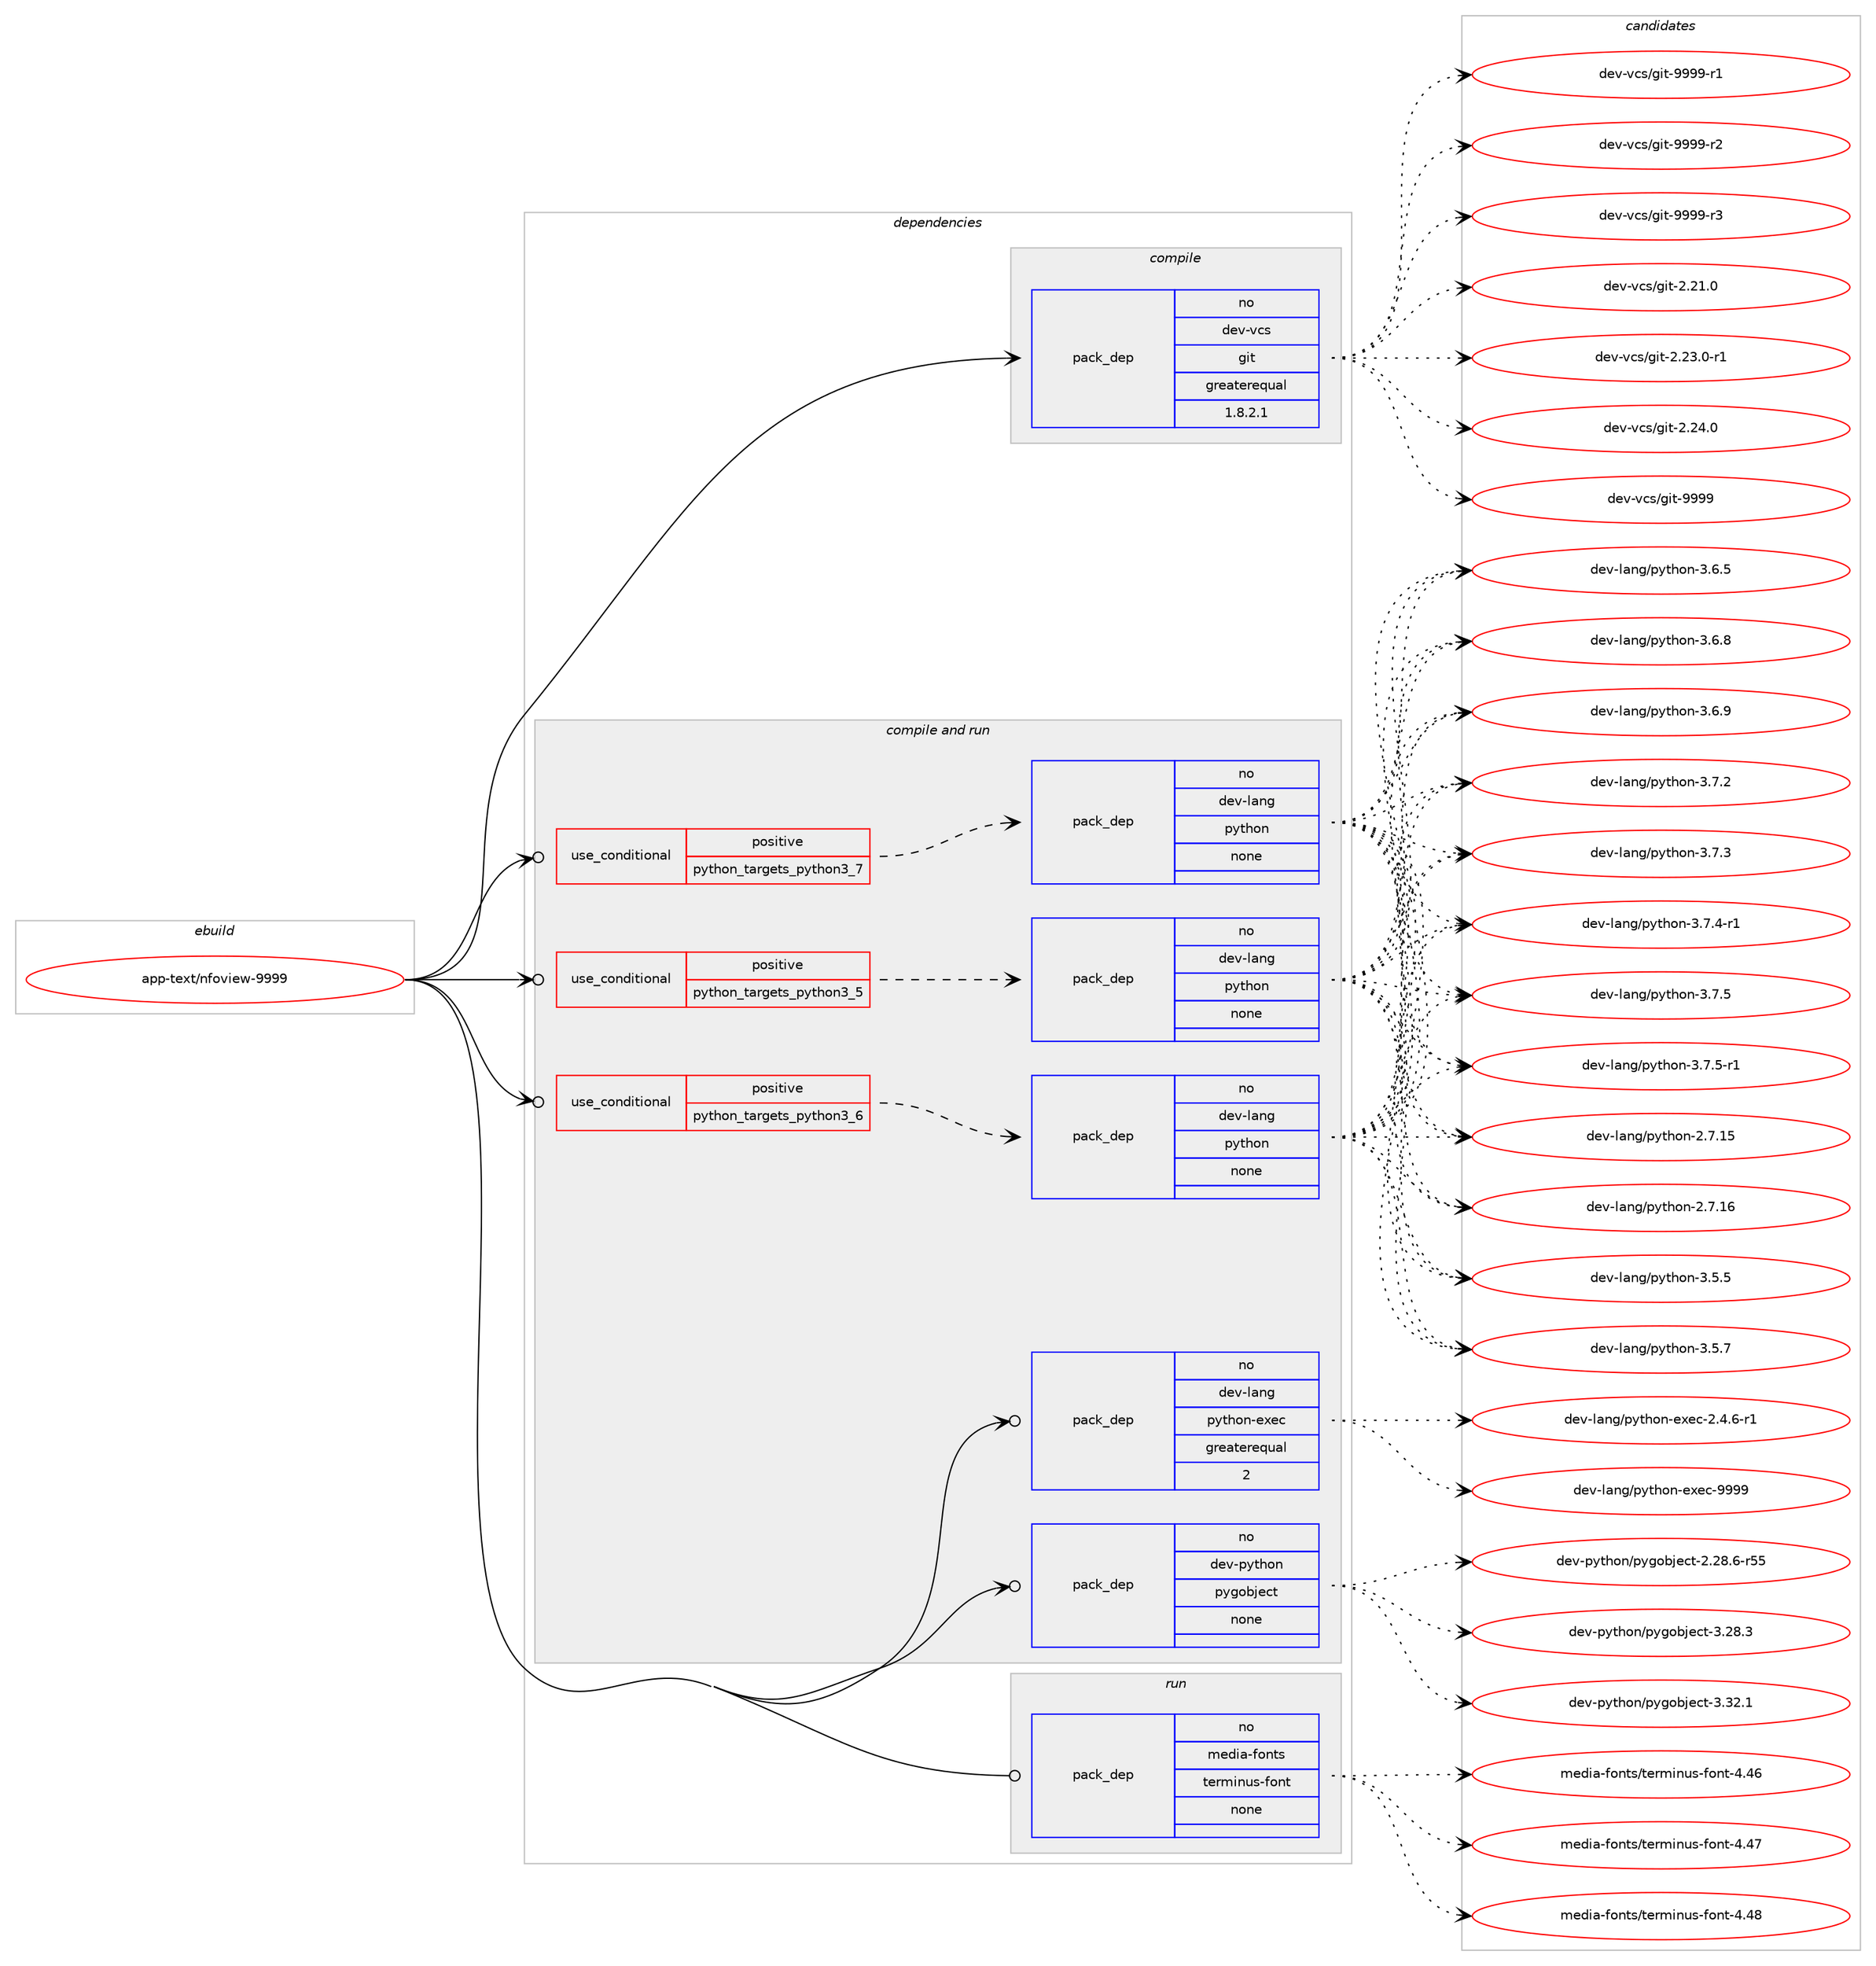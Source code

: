 digraph prolog {

# *************
# Graph options
# *************

newrank=true;
concentrate=true;
compound=true;
graph [rankdir=LR,fontname=Helvetica,fontsize=10,ranksep=1.5];#, ranksep=2.5, nodesep=0.2];
edge  [arrowhead=vee];
node  [fontname=Helvetica,fontsize=10];

# **********
# The ebuild
# **********

subgraph cluster_leftcol {
color=gray;
rank=same;
label=<<i>ebuild</i>>;
id [label="app-text/nfoview-9999", color=red, width=4, href="../app-text/nfoview-9999.svg"];
}

# ****************
# The dependencies
# ****************

subgraph cluster_midcol {
color=gray;
label=<<i>dependencies</i>>;
subgraph cluster_compile {
fillcolor="#eeeeee";
style=filled;
label=<<i>compile</i>>;
subgraph pack379258 {
dependency510055 [label=<<TABLE BORDER="0" CELLBORDER="1" CELLSPACING="0" CELLPADDING="4" WIDTH="220"><TR><TD ROWSPAN="6" CELLPADDING="30">pack_dep</TD></TR><TR><TD WIDTH="110">no</TD></TR><TR><TD>dev-vcs</TD></TR><TR><TD>git</TD></TR><TR><TD>greaterequal</TD></TR><TR><TD>1.8.2.1</TD></TR></TABLE>>, shape=none, color=blue];
}
id:e -> dependency510055:w [weight=20,style="solid",arrowhead="vee"];
}
subgraph cluster_compileandrun {
fillcolor="#eeeeee";
style=filled;
label=<<i>compile and run</i>>;
subgraph cond121557 {
dependency510056 [label=<<TABLE BORDER="0" CELLBORDER="1" CELLSPACING="0" CELLPADDING="4"><TR><TD ROWSPAN="3" CELLPADDING="10">use_conditional</TD></TR><TR><TD>positive</TD></TR><TR><TD>python_targets_python3_5</TD></TR></TABLE>>, shape=none, color=red];
subgraph pack379259 {
dependency510057 [label=<<TABLE BORDER="0" CELLBORDER="1" CELLSPACING="0" CELLPADDING="4" WIDTH="220"><TR><TD ROWSPAN="6" CELLPADDING="30">pack_dep</TD></TR><TR><TD WIDTH="110">no</TD></TR><TR><TD>dev-lang</TD></TR><TR><TD>python</TD></TR><TR><TD>none</TD></TR><TR><TD></TD></TR></TABLE>>, shape=none, color=blue];
}
dependency510056:e -> dependency510057:w [weight=20,style="dashed",arrowhead="vee"];
}
id:e -> dependency510056:w [weight=20,style="solid",arrowhead="odotvee"];
subgraph cond121558 {
dependency510058 [label=<<TABLE BORDER="0" CELLBORDER="1" CELLSPACING="0" CELLPADDING="4"><TR><TD ROWSPAN="3" CELLPADDING="10">use_conditional</TD></TR><TR><TD>positive</TD></TR><TR><TD>python_targets_python3_6</TD></TR></TABLE>>, shape=none, color=red];
subgraph pack379260 {
dependency510059 [label=<<TABLE BORDER="0" CELLBORDER="1" CELLSPACING="0" CELLPADDING="4" WIDTH="220"><TR><TD ROWSPAN="6" CELLPADDING="30">pack_dep</TD></TR><TR><TD WIDTH="110">no</TD></TR><TR><TD>dev-lang</TD></TR><TR><TD>python</TD></TR><TR><TD>none</TD></TR><TR><TD></TD></TR></TABLE>>, shape=none, color=blue];
}
dependency510058:e -> dependency510059:w [weight=20,style="dashed",arrowhead="vee"];
}
id:e -> dependency510058:w [weight=20,style="solid",arrowhead="odotvee"];
subgraph cond121559 {
dependency510060 [label=<<TABLE BORDER="0" CELLBORDER="1" CELLSPACING="0" CELLPADDING="4"><TR><TD ROWSPAN="3" CELLPADDING="10">use_conditional</TD></TR><TR><TD>positive</TD></TR><TR><TD>python_targets_python3_7</TD></TR></TABLE>>, shape=none, color=red];
subgraph pack379261 {
dependency510061 [label=<<TABLE BORDER="0" CELLBORDER="1" CELLSPACING="0" CELLPADDING="4" WIDTH="220"><TR><TD ROWSPAN="6" CELLPADDING="30">pack_dep</TD></TR><TR><TD WIDTH="110">no</TD></TR><TR><TD>dev-lang</TD></TR><TR><TD>python</TD></TR><TR><TD>none</TD></TR><TR><TD></TD></TR></TABLE>>, shape=none, color=blue];
}
dependency510060:e -> dependency510061:w [weight=20,style="dashed",arrowhead="vee"];
}
id:e -> dependency510060:w [weight=20,style="solid",arrowhead="odotvee"];
subgraph pack379262 {
dependency510062 [label=<<TABLE BORDER="0" CELLBORDER="1" CELLSPACING="0" CELLPADDING="4" WIDTH="220"><TR><TD ROWSPAN="6" CELLPADDING="30">pack_dep</TD></TR><TR><TD WIDTH="110">no</TD></TR><TR><TD>dev-lang</TD></TR><TR><TD>python-exec</TD></TR><TR><TD>greaterequal</TD></TR><TR><TD>2</TD></TR></TABLE>>, shape=none, color=blue];
}
id:e -> dependency510062:w [weight=20,style="solid",arrowhead="odotvee"];
subgraph pack379263 {
dependency510063 [label=<<TABLE BORDER="0" CELLBORDER="1" CELLSPACING="0" CELLPADDING="4" WIDTH="220"><TR><TD ROWSPAN="6" CELLPADDING="30">pack_dep</TD></TR><TR><TD WIDTH="110">no</TD></TR><TR><TD>dev-python</TD></TR><TR><TD>pygobject</TD></TR><TR><TD>none</TD></TR><TR><TD></TD></TR></TABLE>>, shape=none, color=blue];
}
id:e -> dependency510063:w [weight=20,style="solid",arrowhead="odotvee"];
}
subgraph cluster_run {
fillcolor="#eeeeee";
style=filled;
label=<<i>run</i>>;
subgraph pack379264 {
dependency510064 [label=<<TABLE BORDER="0" CELLBORDER="1" CELLSPACING="0" CELLPADDING="4" WIDTH="220"><TR><TD ROWSPAN="6" CELLPADDING="30">pack_dep</TD></TR><TR><TD WIDTH="110">no</TD></TR><TR><TD>media-fonts</TD></TR><TR><TD>terminus-font</TD></TR><TR><TD>none</TD></TR><TR><TD></TD></TR></TABLE>>, shape=none, color=blue];
}
id:e -> dependency510064:w [weight=20,style="solid",arrowhead="odot"];
}
}

# **************
# The candidates
# **************

subgraph cluster_choices {
rank=same;
color=gray;
label=<<i>candidates</i>>;

subgraph choice379258 {
color=black;
nodesep=1;
choice10010111845118991154710310511645504650494648 [label="dev-vcs/git-2.21.0", color=red, width=4,href="../dev-vcs/git-2.21.0.svg"];
choice100101118451189911547103105116455046505146484511449 [label="dev-vcs/git-2.23.0-r1", color=red, width=4,href="../dev-vcs/git-2.23.0-r1.svg"];
choice10010111845118991154710310511645504650524648 [label="dev-vcs/git-2.24.0", color=red, width=4,href="../dev-vcs/git-2.24.0.svg"];
choice1001011184511899115471031051164557575757 [label="dev-vcs/git-9999", color=red, width=4,href="../dev-vcs/git-9999.svg"];
choice10010111845118991154710310511645575757574511449 [label="dev-vcs/git-9999-r1", color=red, width=4,href="../dev-vcs/git-9999-r1.svg"];
choice10010111845118991154710310511645575757574511450 [label="dev-vcs/git-9999-r2", color=red, width=4,href="../dev-vcs/git-9999-r2.svg"];
choice10010111845118991154710310511645575757574511451 [label="dev-vcs/git-9999-r3", color=red, width=4,href="../dev-vcs/git-9999-r3.svg"];
dependency510055:e -> choice10010111845118991154710310511645504650494648:w [style=dotted,weight="100"];
dependency510055:e -> choice100101118451189911547103105116455046505146484511449:w [style=dotted,weight="100"];
dependency510055:e -> choice10010111845118991154710310511645504650524648:w [style=dotted,weight="100"];
dependency510055:e -> choice1001011184511899115471031051164557575757:w [style=dotted,weight="100"];
dependency510055:e -> choice10010111845118991154710310511645575757574511449:w [style=dotted,weight="100"];
dependency510055:e -> choice10010111845118991154710310511645575757574511450:w [style=dotted,weight="100"];
dependency510055:e -> choice10010111845118991154710310511645575757574511451:w [style=dotted,weight="100"];
}
subgraph choice379259 {
color=black;
nodesep=1;
choice10010111845108971101034711212111610411111045504655464953 [label="dev-lang/python-2.7.15", color=red, width=4,href="../dev-lang/python-2.7.15.svg"];
choice10010111845108971101034711212111610411111045504655464954 [label="dev-lang/python-2.7.16", color=red, width=4,href="../dev-lang/python-2.7.16.svg"];
choice100101118451089711010347112121116104111110455146534653 [label="dev-lang/python-3.5.5", color=red, width=4,href="../dev-lang/python-3.5.5.svg"];
choice100101118451089711010347112121116104111110455146534655 [label="dev-lang/python-3.5.7", color=red, width=4,href="../dev-lang/python-3.5.7.svg"];
choice100101118451089711010347112121116104111110455146544653 [label="dev-lang/python-3.6.5", color=red, width=4,href="../dev-lang/python-3.6.5.svg"];
choice100101118451089711010347112121116104111110455146544656 [label="dev-lang/python-3.6.8", color=red, width=4,href="../dev-lang/python-3.6.8.svg"];
choice100101118451089711010347112121116104111110455146544657 [label="dev-lang/python-3.6.9", color=red, width=4,href="../dev-lang/python-3.6.9.svg"];
choice100101118451089711010347112121116104111110455146554650 [label="dev-lang/python-3.7.2", color=red, width=4,href="../dev-lang/python-3.7.2.svg"];
choice100101118451089711010347112121116104111110455146554651 [label="dev-lang/python-3.7.3", color=red, width=4,href="../dev-lang/python-3.7.3.svg"];
choice1001011184510897110103471121211161041111104551465546524511449 [label="dev-lang/python-3.7.4-r1", color=red, width=4,href="../dev-lang/python-3.7.4-r1.svg"];
choice100101118451089711010347112121116104111110455146554653 [label="dev-lang/python-3.7.5", color=red, width=4,href="../dev-lang/python-3.7.5.svg"];
choice1001011184510897110103471121211161041111104551465546534511449 [label="dev-lang/python-3.7.5-r1", color=red, width=4,href="../dev-lang/python-3.7.5-r1.svg"];
dependency510057:e -> choice10010111845108971101034711212111610411111045504655464953:w [style=dotted,weight="100"];
dependency510057:e -> choice10010111845108971101034711212111610411111045504655464954:w [style=dotted,weight="100"];
dependency510057:e -> choice100101118451089711010347112121116104111110455146534653:w [style=dotted,weight="100"];
dependency510057:e -> choice100101118451089711010347112121116104111110455146534655:w [style=dotted,weight="100"];
dependency510057:e -> choice100101118451089711010347112121116104111110455146544653:w [style=dotted,weight="100"];
dependency510057:e -> choice100101118451089711010347112121116104111110455146544656:w [style=dotted,weight="100"];
dependency510057:e -> choice100101118451089711010347112121116104111110455146544657:w [style=dotted,weight="100"];
dependency510057:e -> choice100101118451089711010347112121116104111110455146554650:w [style=dotted,weight="100"];
dependency510057:e -> choice100101118451089711010347112121116104111110455146554651:w [style=dotted,weight="100"];
dependency510057:e -> choice1001011184510897110103471121211161041111104551465546524511449:w [style=dotted,weight="100"];
dependency510057:e -> choice100101118451089711010347112121116104111110455146554653:w [style=dotted,weight="100"];
dependency510057:e -> choice1001011184510897110103471121211161041111104551465546534511449:w [style=dotted,weight="100"];
}
subgraph choice379260 {
color=black;
nodesep=1;
choice10010111845108971101034711212111610411111045504655464953 [label="dev-lang/python-2.7.15", color=red, width=4,href="../dev-lang/python-2.7.15.svg"];
choice10010111845108971101034711212111610411111045504655464954 [label="dev-lang/python-2.7.16", color=red, width=4,href="../dev-lang/python-2.7.16.svg"];
choice100101118451089711010347112121116104111110455146534653 [label="dev-lang/python-3.5.5", color=red, width=4,href="../dev-lang/python-3.5.5.svg"];
choice100101118451089711010347112121116104111110455146534655 [label="dev-lang/python-3.5.7", color=red, width=4,href="../dev-lang/python-3.5.7.svg"];
choice100101118451089711010347112121116104111110455146544653 [label="dev-lang/python-3.6.5", color=red, width=4,href="../dev-lang/python-3.6.5.svg"];
choice100101118451089711010347112121116104111110455146544656 [label="dev-lang/python-3.6.8", color=red, width=4,href="../dev-lang/python-3.6.8.svg"];
choice100101118451089711010347112121116104111110455146544657 [label="dev-lang/python-3.6.9", color=red, width=4,href="../dev-lang/python-3.6.9.svg"];
choice100101118451089711010347112121116104111110455146554650 [label="dev-lang/python-3.7.2", color=red, width=4,href="../dev-lang/python-3.7.2.svg"];
choice100101118451089711010347112121116104111110455146554651 [label="dev-lang/python-3.7.3", color=red, width=4,href="../dev-lang/python-3.7.3.svg"];
choice1001011184510897110103471121211161041111104551465546524511449 [label="dev-lang/python-3.7.4-r1", color=red, width=4,href="../dev-lang/python-3.7.4-r1.svg"];
choice100101118451089711010347112121116104111110455146554653 [label="dev-lang/python-3.7.5", color=red, width=4,href="../dev-lang/python-3.7.5.svg"];
choice1001011184510897110103471121211161041111104551465546534511449 [label="dev-lang/python-3.7.5-r1", color=red, width=4,href="../dev-lang/python-3.7.5-r1.svg"];
dependency510059:e -> choice10010111845108971101034711212111610411111045504655464953:w [style=dotted,weight="100"];
dependency510059:e -> choice10010111845108971101034711212111610411111045504655464954:w [style=dotted,weight="100"];
dependency510059:e -> choice100101118451089711010347112121116104111110455146534653:w [style=dotted,weight="100"];
dependency510059:e -> choice100101118451089711010347112121116104111110455146534655:w [style=dotted,weight="100"];
dependency510059:e -> choice100101118451089711010347112121116104111110455146544653:w [style=dotted,weight="100"];
dependency510059:e -> choice100101118451089711010347112121116104111110455146544656:w [style=dotted,weight="100"];
dependency510059:e -> choice100101118451089711010347112121116104111110455146544657:w [style=dotted,weight="100"];
dependency510059:e -> choice100101118451089711010347112121116104111110455146554650:w [style=dotted,weight="100"];
dependency510059:e -> choice100101118451089711010347112121116104111110455146554651:w [style=dotted,weight="100"];
dependency510059:e -> choice1001011184510897110103471121211161041111104551465546524511449:w [style=dotted,weight="100"];
dependency510059:e -> choice100101118451089711010347112121116104111110455146554653:w [style=dotted,weight="100"];
dependency510059:e -> choice1001011184510897110103471121211161041111104551465546534511449:w [style=dotted,weight="100"];
}
subgraph choice379261 {
color=black;
nodesep=1;
choice10010111845108971101034711212111610411111045504655464953 [label="dev-lang/python-2.7.15", color=red, width=4,href="../dev-lang/python-2.7.15.svg"];
choice10010111845108971101034711212111610411111045504655464954 [label="dev-lang/python-2.7.16", color=red, width=4,href="../dev-lang/python-2.7.16.svg"];
choice100101118451089711010347112121116104111110455146534653 [label="dev-lang/python-3.5.5", color=red, width=4,href="../dev-lang/python-3.5.5.svg"];
choice100101118451089711010347112121116104111110455146534655 [label="dev-lang/python-3.5.7", color=red, width=4,href="../dev-lang/python-3.5.7.svg"];
choice100101118451089711010347112121116104111110455146544653 [label="dev-lang/python-3.6.5", color=red, width=4,href="../dev-lang/python-3.6.5.svg"];
choice100101118451089711010347112121116104111110455146544656 [label="dev-lang/python-3.6.8", color=red, width=4,href="../dev-lang/python-3.6.8.svg"];
choice100101118451089711010347112121116104111110455146544657 [label="dev-lang/python-3.6.9", color=red, width=4,href="../dev-lang/python-3.6.9.svg"];
choice100101118451089711010347112121116104111110455146554650 [label="dev-lang/python-3.7.2", color=red, width=4,href="../dev-lang/python-3.7.2.svg"];
choice100101118451089711010347112121116104111110455146554651 [label="dev-lang/python-3.7.3", color=red, width=4,href="../dev-lang/python-3.7.3.svg"];
choice1001011184510897110103471121211161041111104551465546524511449 [label="dev-lang/python-3.7.4-r1", color=red, width=4,href="../dev-lang/python-3.7.4-r1.svg"];
choice100101118451089711010347112121116104111110455146554653 [label="dev-lang/python-3.7.5", color=red, width=4,href="../dev-lang/python-3.7.5.svg"];
choice1001011184510897110103471121211161041111104551465546534511449 [label="dev-lang/python-3.7.5-r1", color=red, width=4,href="../dev-lang/python-3.7.5-r1.svg"];
dependency510061:e -> choice10010111845108971101034711212111610411111045504655464953:w [style=dotted,weight="100"];
dependency510061:e -> choice10010111845108971101034711212111610411111045504655464954:w [style=dotted,weight="100"];
dependency510061:e -> choice100101118451089711010347112121116104111110455146534653:w [style=dotted,weight="100"];
dependency510061:e -> choice100101118451089711010347112121116104111110455146534655:w [style=dotted,weight="100"];
dependency510061:e -> choice100101118451089711010347112121116104111110455146544653:w [style=dotted,weight="100"];
dependency510061:e -> choice100101118451089711010347112121116104111110455146544656:w [style=dotted,weight="100"];
dependency510061:e -> choice100101118451089711010347112121116104111110455146544657:w [style=dotted,weight="100"];
dependency510061:e -> choice100101118451089711010347112121116104111110455146554650:w [style=dotted,weight="100"];
dependency510061:e -> choice100101118451089711010347112121116104111110455146554651:w [style=dotted,weight="100"];
dependency510061:e -> choice1001011184510897110103471121211161041111104551465546524511449:w [style=dotted,weight="100"];
dependency510061:e -> choice100101118451089711010347112121116104111110455146554653:w [style=dotted,weight="100"];
dependency510061:e -> choice1001011184510897110103471121211161041111104551465546534511449:w [style=dotted,weight="100"];
}
subgraph choice379262 {
color=black;
nodesep=1;
choice10010111845108971101034711212111610411111045101120101994550465246544511449 [label="dev-lang/python-exec-2.4.6-r1", color=red, width=4,href="../dev-lang/python-exec-2.4.6-r1.svg"];
choice10010111845108971101034711212111610411111045101120101994557575757 [label="dev-lang/python-exec-9999", color=red, width=4,href="../dev-lang/python-exec-9999.svg"];
dependency510062:e -> choice10010111845108971101034711212111610411111045101120101994550465246544511449:w [style=dotted,weight="100"];
dependency510062:e -> choice10010111845108971101034711212111610411111045101120101994557575757:w [style=dotted,weight="100"];
}
subgraph choice379263 {
color=black;
nodesep=1;
choice1001011184511212111610411111047112121103111981061019911645504650564654451145353 [label="dev-python/pygobject-2.28.6-r55", color=red, width=4,href="../dev-python/pygobject-2.28.6-r55.svg"];
choice1001011184511212111610411111047112121103111981061019911645514650564651 [label="dev-python/pygobject-3.28.3", color=red, width=4,href="../dev-python/pygobject-3.28.3.svg"];
choice1001011184511212111610411111047112121103111981061019911645514651504649 [label="dev-python/pygobject-3.32.1", color=red, width=4,href="../dev-python/pygobject-3.32.1.svg"];
dependency510063:e -> choice1001011184511212111610411111047112121103111981061019911645504650564654451145353:w [style=dotted,weight="100"];
dependency510063:e -> choice1001011184511212111610411111047112121103111981061019911645514650564651:w [style=dotted,weight="100"];
dependency510063:e -> choice1001011184511212111610411111047112121103111981061019911645514651504649:w [style=dotted,weight="100"];
}
subgraph choice379264 {
color=black;
nodesep=1;
choice109101100105974510211111011611547116101114109105110117115451021111101164552465254 [label="media-fonts/terminus-font-4.46", color=red, width=4,href="../media-fonts/terminus-font-4.46.svg"];
choice109101100105974510211111011611547116101114109105110117115451021111101164552465255 [label="media-fonts/terminus-font-4.47", color=red, width=4,href="../media-fonts/terminus-font-4.47.svg"];
choice109101100105974510211111011611547116101114109105110117115451021111101164552465256 [label="media-fonts/terminus-font-4.48", color=red, width=4,href="../media-fonts/terminus-font-4.48.svg"];
dependency510064:e -> choice109101100105974510211111011611547116101114109105110117115451021111101164552465254:w [style=dotted,weight="100"];
dependency510064:e -> choice109101100105974510211111011611547116101114109105110117115451021111101164552465255:w [style=dotted,weight="100"];
dependency510064:e -> choice109101100105974510211111011611547116101114109105110117115451021111101164552465256:w [style=dotted,weight="100"];
}
}

}
